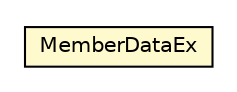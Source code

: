 #!/usr/local/bin/dot
#
# Class diagram 
# Generated by UMLGraph version R5_6-24-gf6e263 (http://www.umlgraph.org/)
#

digraph G {
	edge [fontname="Helvetica",fontsize=10,labelfontname="Helvetica",labelfontsize=10];
	node [fontname="Helvetica",fontsize=10,shape=plaintext];
	nodesep=0.25;
	ranksep=0.5;
	// org.universAAL.tools.logmonitor.msgflow.MemberDataEx
	c5422599 [label=<<table title="org.universAAL.tools.logmonitor.msgflow.MemberDataEx" border="0" cellborder="1" cellspacing="0" cellpadding="2" port="p" bgcolor="lemonChiffon" href="./MemberDataEx.html">
		<tr><td><table border="0" cellspacing="0" cellpadding="1">
<tr><td align="center" balign="center"> MemberDataEx </td></tr>
		</table></td></tr>
		</table>>, URL="./MemberDataEx.html", fontname="Helvetica", fontcolor="black", fontsize=10.0];
}

